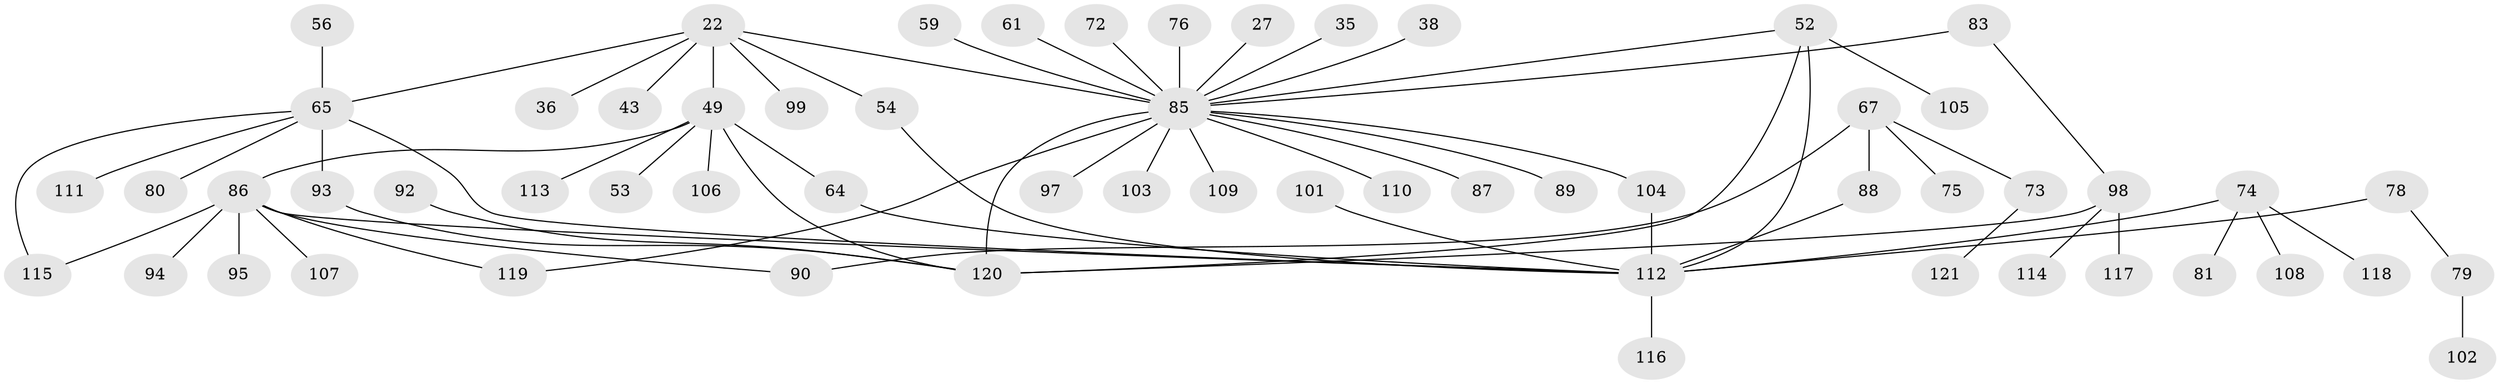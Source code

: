 // original degree distribution, {6: 0.03305785123966942, 5: 0.024793388429752067, 8: 0.008264462809917356, 3: 0.18181818181818182, 4: 0.09090909090909091, 1: 0.3884297520661157, 2: 0.256198347107438, 7: 0.01652892561983471}
// Generated by graph-tools (version 1.1) at 2025/41/03/09/25 04:41:28]
// undirected, 60 vertices, 71 edges
graph export_dot {
graph [start="1"]
  node [color=gray90,style=filled];
  22 [super="+15+3"];
  27;
  35;
  36;
  38;
  43 [super="+31"];
  49 [super="+18"];
  52 [super="+25"];
  53;
  54;
  56;
  59;
  61;
  64;
  65 [super="+2+55"];
  67 [super="+21"];
  72;
  73;
  74 [super="+14+33+69"];
  75;
  76;
  78 [super="+16"];
  79;
  80;
  81;
  83;
  85 [super="+48+44+45+63+60+82"];
  86 [super="+84+77+71+51"];
  87 [super="+68"];
  88 [super="+32"];
  89 [super="+57"];
  90;
  92;
  93;
  94;
  95;
  97;
  98 [super="+96+91"];
  99;
  101;
  102;
  103;
  104 [super="+41"];
  105;
  106;
  107;
  108;
  109;
  110;
  111;
  112 [super="+50+11"];
  113;
  114;
  115;
  116;
  117;
  118;
  119;
  120 [super="+34+62+100+70"];
  121;
  22 -- 36;
  22 -- 54;
  22 -- 65 [weight=2];
  22 -- 49 [weight=2];
  22 -- 99;
  22 -- 85 [weight=3];
  22 -- 43;
  27 -- 85;
  35 -- 85;
  38 -- 85;
  49 -- 53;
  49 -- 106;
  49 -- 113;
  49 -- 64;
  49 -- 86;
  49 -- 120;
  52 -- 105;
  52 -- 112 [weight=2];
  52 -- 120;
  52 -- 85;
  54 -- 112;
  56 -- 65;
  59 -- 85;
  61 -- 85;
  64 -- 112;
  65 -- 93;
  65 -- 112;
  65 -- 80;
  65 -- 115;
  65 -- 111;
  67 -- 73;
  67 -- 90;
  67 -- 75;
  67 -- 88;
  72 -- 85;
  73 -- 121;
  74 -- 81;
  74 -- 118;
  74 -- 112;
  74 -- 108;
  76 -- 85;
  78 -- 79;
  78 -- 112;
  79 -- 102;
  83 -- 85;
  83 -- 98;
  85 -- 103;
  85 -- 110;
  85 -- 119;
  85 -- 104;
  85 -- 87 [weight=2];
  85 -- 97;
  85 -- 109;
  85 -- 120 [weight=2];
  85 -- 89;
  86 -- 119;
  86 -- 90;
  86 -- 107;
  86 -- 115;
  86 -- 94;
  86 -- 95;
  86 -- 112;
  88 -- 112;
  92 -- 120;
  93 -- 120;
  98 -- 117;
  98 -- 120 [weight=2];
  98 -- 114;
  101 -- 112;
  104 -- 112;
  112 -- 116;
}
